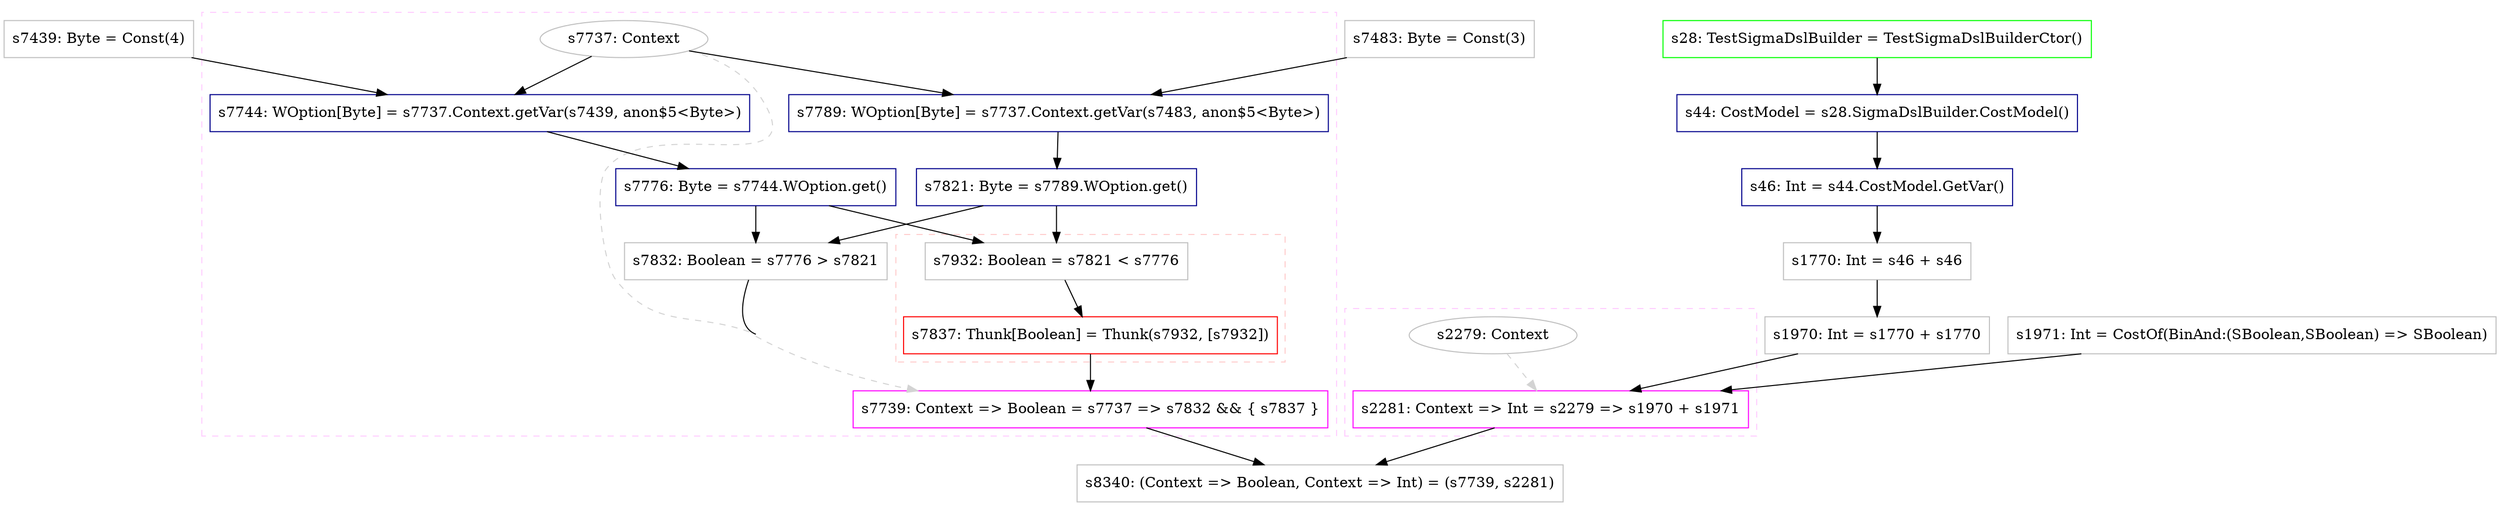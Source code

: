 digraph "R5" {
concentrate=true
node [style=filled, fillcolor=orangered]

"s7439" [
label="s7439: Byte = Const(4)"
shape=box, color=gray, tooltip="s7439:Byte", style=filled, fillcolor=white
]
"s7483" [
label="s7483: Byte = Const(3)"
shape=box, color=gray, tooltip="s7483:Byte", style=filled, fillcolor=white
]
subgraph cluster_s7739 {
style=dashed; color="#FFCCFF"
"s7737" [
label="s7737: Context"
shape=oval, color=gray, tooltip="s7737:Context", style=filled, fillcolor=white
]
"s7739" [
label="s7739: Context => Boolean = s7737 => s7832 && { s7837 }"
shape=box, color=magenta, tooltip="s7739:Context => Boolean", style=filled, fillcolor=white
]
{rank=source; s7737}
"s7744" [
label="s7744: WOption[Byte] = s7737.Context.getVar(s7439, anon$5<Byte>)"
shape=box, color=darkblue, tooltip="s7744:WOption[Byte]", style=filled, fillcolor=white
]
"s7776" [
label="s7776: Byte = s7744.WOption.get()"
shape=box, color=darkblue, tooltip="s7776:Byte", style=filled, fillcolor=white
]
"s7789" [
label="s7789: WOption[Byte] = s7737.Context.getVar(s7483, anon$5<Byte>)"
shape=box, color=darkblue, tooltip="s7789:WOption[Byte]", style=filled, fillcolor=white
]
"s7821" [
label="s7821: Byte = s7789.WOption.get()"
shape=box, color=darkblue, tooltip="s7821:Byte", style=filled, fillcolor=white
]
"s7832" [
label="s7832: Boolean = s7776 > s7821"
shape=box, color=gray, tooltip="s7832:Boolean", style=filled, fillcolor=white
]
subgraph cluster_s7837 {
style=dashed; color="#FFCCCC"
"s7837" [
label="s7837: Thunk[Boolean] = Thunk(s7932, [s7932])"
shape=box, color=red, tooltip="s7837:Thunk[Boolean]", style=filled, fillcolor=white
]
"s7932" [
label="s7932: Boolean = s7821 < s7776"
shape=box, color=gray, tooltip="s7932:Boolean", style=filled, fillcolor=white
]
{rank=sink; s7837}
}
{rank=sink; s7739}
}
"s28" [
label="s28: TestSigmaDslBuilder = TestSigmaDslBuilderCtor()"
shape=box, color=green, tooltip="s28:TestSigmaDslBuilder", style=filled, fillcolor=white
]
"s44" [
label="s44: CostModel = s28.SigmaDslBuilder.CostModel()"
shape=box, color=darkblue, tooltip="s44:CostModel", style=filled, fillcolor=white
]
"s46" [
label="s46: Int = s44.CostModel.GetVar()"
shape=box, color=darkblue, tooltip="s46:Int", style=filled, fillcolor=white
]
"s1770" [
label="s1770: Int = s46 + s46"
shape=box, color=gray, tooltip="s1770:Int", style=filled, fillcolor=white
]
"s1970" [
label="s1970: Int = s1770 + s1770"
shape=box, color=gray, tooltip="s1970:Int", style=filled, fillcolor=white
]
"s1971" [
label="s1971: Int = CostOf(BinAnd:(SBoolean,SBoolean) => SBoolean)"
shape=box, color=gray, tooltip="s1971:Int", style=filled, fillcolor=white
]
subgraph cluster_s2281 {
style=dashed; color="#FFCCFF"
"s2279" [
label="s2279: Context"
shape=oval, color=gray, tooltip="s2279:Context", style=filled, fillcolor=white
]
"s2281" [
label="s2281: Context => Int = s2279 => s1970 + s1971"
shape=box, color=magenta, tooltip="s2281:Context => Int", style=filled, fillcolor=white
]
{rank=source; s2279}
{rank=sink; s2281}
}
"s8340" [
label="s8340: (Context => Boolean, Context => Int) = (s7739, s2281)"
shape=box, color=gray, tooltip="s8340:(Context => Boolean, Context => Int)", style=filled, fillcolor=white
]
"s44" -> "s46" [style=solid]
"s7737" -> "s7739" [style=dashed, color=lightgray, weight=0]
"s7832" -> "s7739" [style=solid]
"s7837" -> "s7739" [style=solid]
"s2279" -> "s2281" [style=dashed, color=lightgray, weight=0]
"s1970" -> "s2281" [style=solid]
"s1971" -> "s2281" [style=solid]
"s1770" -> "s1970" [style=solid]
"s1770" -> "s1970" [style=solid]
"s7789" -> "s7821" [style=solid]
"s7737" -> "s7789" [style=solid]
"s7483" -> "s7789" [style=solid]
"s28" -> "s44" [style=solid]
"s7932" -> "s7837" [style=solid]
"s7739" -> "s8340" [style=solid]
"s2281" -> "s8340" [style=solid]
"s46" -> "s1770" [style=solid]
"s46" -> "s1770" [style=solid]
"s7776" -> "s7832" [style=solid]
"s7821" -> "s7832" [style=solid]
"s7737" -> "s7744" [style=solid]
"s7439" -> "s7744" [style=solid]
"s7821" -> "s7932" [style=solid]
"s7776" -> "s7932" [style=solid]
"s7744" -> "s7776" [style=solid]
}
